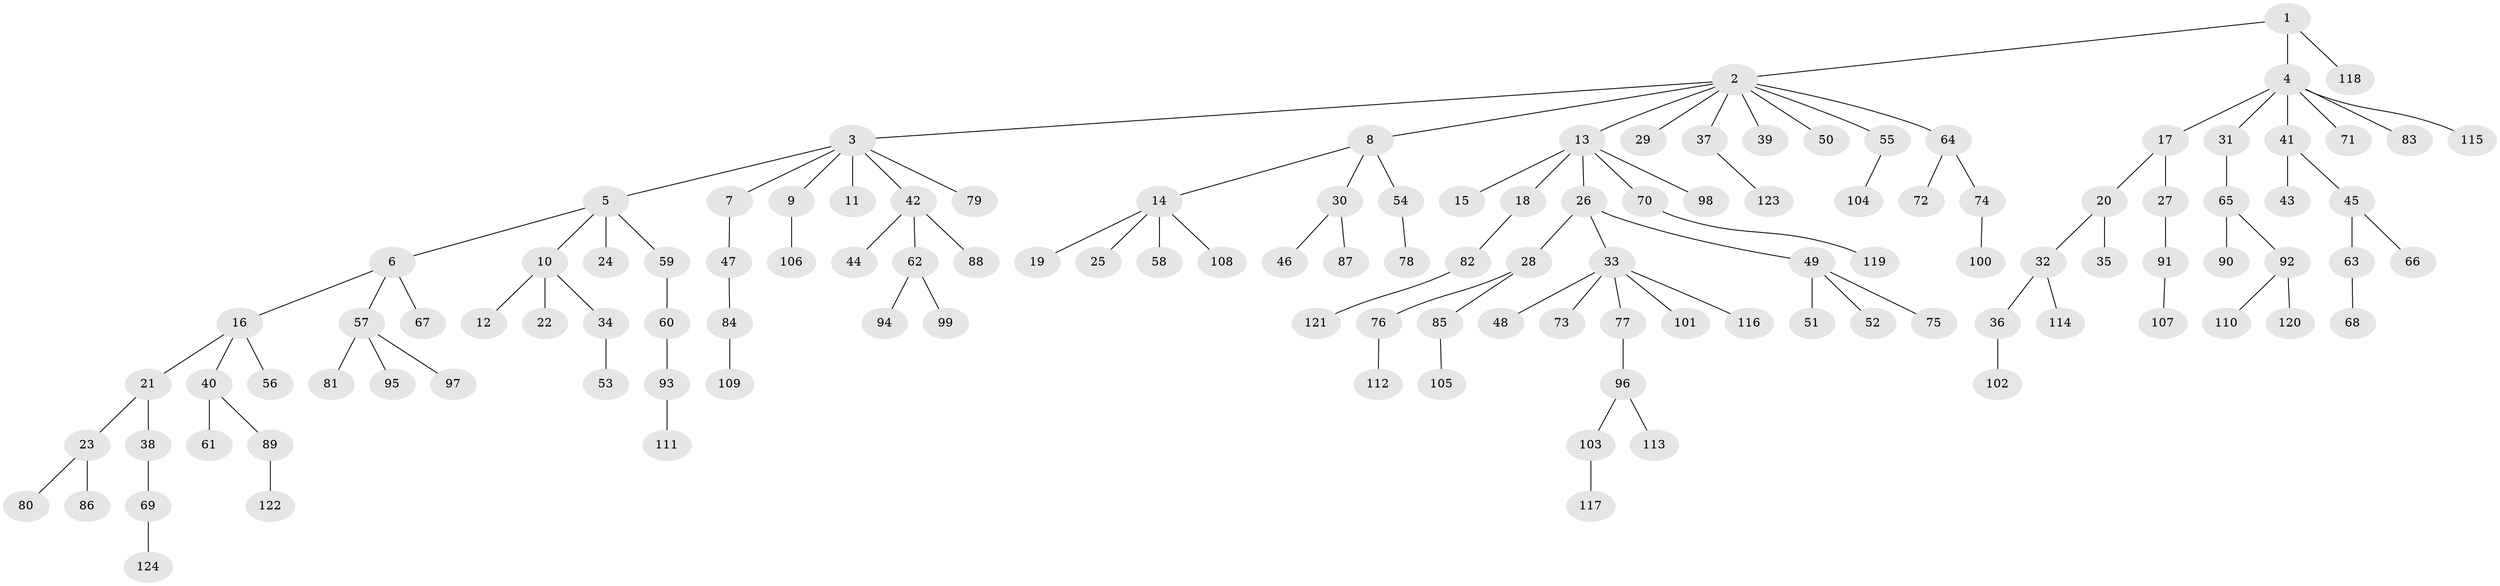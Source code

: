 // Generated by graph-tools (version 1.1) at 2025/15/03/09/25 04:15:29]
// undirected, 124 vertices, 123 edges
graph export_dot {
graph [start="1"]
  node [color=gray90,style=filled];
  1;
  2;
  3;
  4;
  5;
  6;
  7;
  8;
  9;
  10;
  11;
  12;
  13;
  14;
  15;
  16;
  17;
  18;
  19;
  20;
  21;
  22;
  23;
  24;
  25;
  26;
  27;
  28;
  29;
  30;
  31;
  32;
  33;
  34;
  35;
  36;
  37;
  38;
  39;
  40;
  41;
  42;
  43;
  44;
  45;
  46;
  47;
  48;
  49;
  50;
  51;
  52;
  53;
  54;
  55;
  56;
  57;
  58;
  59;
  60;
  61;
  62;
  63;
  64;
  65;
  66;
  67;
  68;
  69;
  70;
  71;
  72;
  73;
  74;
  75;
  76;
  77;
  78;
  79;
  80;
  81;
  82;
  83;
  84;
  85;
  86;
  87;
  88;
  89;
  90;
  91;
  92;
  93;
  94;
  95;
  96;
  97;
  98;
  99;
  100;
  101;
  102;
  103;
  104;
  105;
  106;
  107;
  108;
  109;
  110;
  111;
  112;
  113;
  114;
  115;
  116;
  117;
  118;
  119;
  120;
  121;
  122;
  123;
  124;
  1 -- 2;
  1 -- 4;
  1 -- 118;
  2 -- 3;
  2 -- 8;
  2 -- 13;
  2 -- 29;
  2 -- 37;
  2 -- 39;
  2 -- 50;
  2 -- 55;
  2 -- 64;
  3 -- 5;
  3 -- 7;
  3 -- 9;
  3 -- 11;
  3 -- 42;
  3 -- 79;
  4 -- 17;
  4 -- 31;
  4 -- 41;
  4 -- 71;
  4 -- 83;
  4 -- 115;
  5 -- 6;
  5 -- 10;
  5 -- 24;
  5 -- 59;
  6 -- 16;
  6 -- 57;
  6 -- 67;
  7 -- 47;
  8 -- 14;
  8 -- 30;
  8 -- 54;
  9 -- 106;
  10 -- 12;
  10 -- 22;
  10 -- 34;
  13 -- 15;
  13 -- 18;
  13 -- 26;
  13 -- 70;
  13 -- 98;
  14 -- 19;
  14 -- 25;
  14 -- 58;
  14 -- 108;
  16 -- 21;
  16 -- 40;
  16 -- 56;
  17 -- 20;
  17 -- 27;
  18 -- 82;
  20 -- 32;
  20 -- 35;
  21 -- 23;
  21 -- 38;
  23 -- 80;
  23 -- 86;
  26 -- 28;
  26 -- 33;
  26 -- 49;
  27 -- 91;
  28 -- 76;
  28 -- 85;
  30 -- 46;
  30 -- 87;
  31 -- 65;
  32 -- 36;
  32 -- 114;
  33 -- 48;
  33 -- 73;
  33 -- 77;
  33 -- 101;
  33 -- 116;
  34 -- 53;
  36 -- 102;
  37 -- 123;
  38 -- 69;
  40 -- 61;
  40 -- 89;
  41 -- 43;
  41 -- 45;
  42 -- 44;
  42 -- 62;
  42 -- 88;
  45 -- 63;
  45 -- 66;
  47 -- 84;
  49 -- 51;
  49 -- 52;
  49 -- 75;
  54 -- 78;
  55 -- 104;
  57 -- 81;
  57 -- 95;
  57 -- 97;
  59 -- 60;
  60 -- 93;
  62 -- 94;
  62 -- 99;
  63 -- 68;
  64 -- 72;
  64 -- 74;
  65 -- 90;
  65 -- 92;
  69 -- 124;
  70 -- 119;
  74 -- 100;
  76 -- 112;
  77 -- 96;
  82 -- 121;
  84 -- 109;
  85 -- 105;
  89 -- 122;
  91 -- 107;
  92 -- 110;
  92 -- 120;
  93 -- 111;
  96 -- 103;
  96 -- 113;
  103 -- 117;
}
